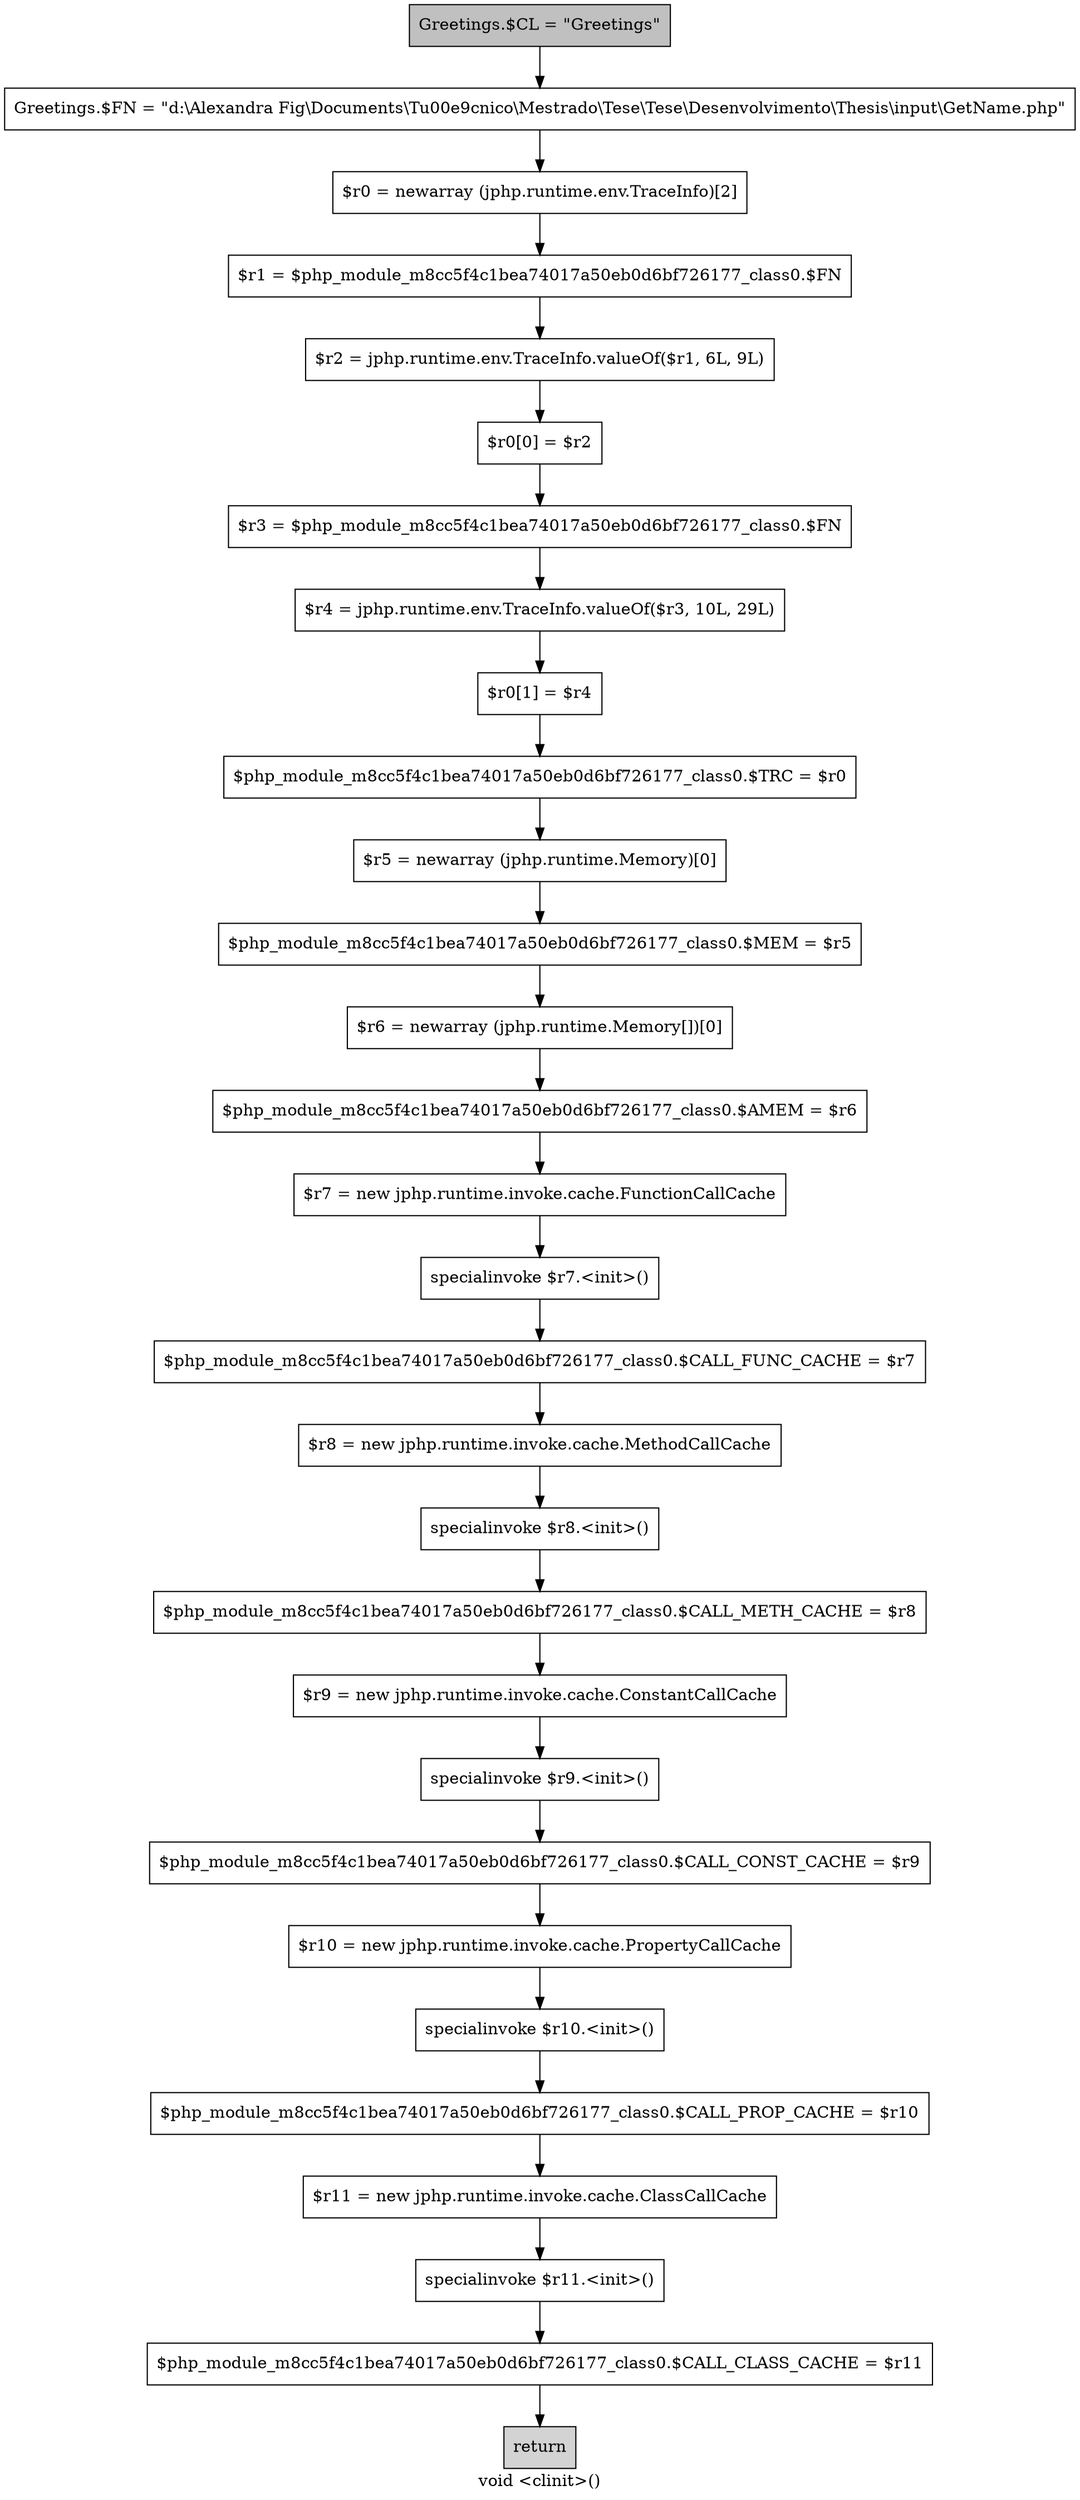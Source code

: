 digraph "void <clinit>()" {
    label="void <clinit>()";
    node [shape=box];
    "0" [style=filled,fillcolor=gray,label="Greetings.$CL = \"Greetings\"",];
    "1" [label="Greetings.$FN = \"d:\\Alexandra Fig\\Documents\\T\u00e9cnico\\Mestrado\\Tese\\Tese\\Desenvolvimento\\Thesis\\input\\GetName.php\"",];
    "0"->"1";
    "2" [label="$r0 = newarray (jphp.runtime.env.TraceInfo)[2]",];
    "1"->"2";
    "3" [label="$r1 = $php_module_m8cc5f4c1bea74017a50eb0d6bf726177_class0.$FN",];
    "2"->"3";
    "4" [label="$r2 = jphp.runtime.env.TraceInfo.valueOf($r1, 6L, 9L)",];
    "3"->"4";
    "5" [label="$r0[0] = $r2",];
    "4"->"5";
    "6" [label="$r3 = $php_module_m8cc5f4c1bea74017a50eb0d6bf726177_class0.$FN",];
    "5"->"6";
    "7" [label="$r4 = jphp.runtime.env.TraceInfo.valueOf($r3, 10L, 29L)",];
    "6"->"7";
    "8" [label="$r0[1] = $r4",];
    "7"->"8";
    "9" [label="$php_module_m8cc5f4c1bea74017a50eb0d6bf726177_class0.$TRC = $r0",];
    "8"->"9";
    "10" [label="$r5 = newarray (jphp.runtime.Memory)[0]",];
    "9"->"10";
    "11" [label="$php_module_m8cc5f4c1bea74017a50eb0d6bf726177_class0.$MEM = $r5",];
    "10"->"11";
    "12" [label="$r6 = newarray (jphp.runtime.Memory[])[0]",];
    "11"->"12";
    "13" [label="$php_module_m8cc5f4c1bea74017a50eb0d6bf726177_class0.$AMEM = $r6",];
    "12"->"13";
    "14" [label="$r7 = new jphp.runtime.invoke.cache.FunctionCallCache",];
    "13"->"14";
    "15" [label="specialinvoke $r7.<init>()",];
    "14"->"15";
    "16" [label="$php_module_m8cc5f4c1bea74017a50eb0d6bf726177_class0.$CALL_FUNC_CACHE = $r7",];
    "15"->"16";
    "17" [label="$r8 = new jphp.runtime.invoke.cache.MethodCallCache",];
    "16"->"17";
    "18" [label="specialinvoke $r8.<init>()",];
    "17"->"18";
    "19" [label="$php_module_m8cc5f4c1bea74017a50eb0d6bf726177_class0.$CALL_METH_CACHE = $r8",];
    "18"->"19";
    "20" [label="$r9 = new jphp.runtime.invoke.cache.ConstantCallCache",];
    "19"->"20";
    "21" [label="specialinvoke $r9.<init>()",];
    "20"->"21";
    "22" [label="$php_module_m8cc5f4c1bea74017a50eb0d6bf726177_class0.$CALL_CONST_CACHE = $r9",];
    "21"->"22";
    "23" [label="$r10 = new jphp.runtime.invoke.cache.PropertyCallCache",];
    "22"->"23";
    "24" [label="specialinvoke $r10.<init>()",];
    "23"->"24";
    "25" [label="$php_module_m8cc5f4c1bea74017a50eb0d6bf726177_class0.$CALL_PROP_CACHE = $r10",];
    "24"->"25";
    "26" [label="$r11 = new jphp.runtime.invoke.cache.ClassCallCache",];
    "25"->"26";
    "27" [label="specialinvoke $r11.<init>()",];
    "26"->"27";
    "28" [label="$php_module_m8cc5f4c1bea74017a50eb0d6bf726177_class0.$CALL_CLASS_CACHE = $r11",];
    "27"->"28";
    "29" [style=filled,fillcolor=lightgray,label="return",];
    "28"->"29";
}
